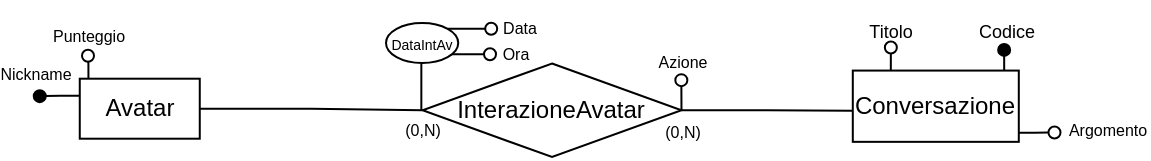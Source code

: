 <mxfile version="24.4.0" type="device">
  <diagram name="Pagina-1" id="KRL0TuMzTjyoawLpI3uU">
    <mxGraphModel dx="2066" dy="244" grid="1" gridSize="10" guides="1" tooltips="1" connect="1" arrows="1" fold="1" page="1" pageScale="1" pageWidth="827" pageHeight="1169" math="0" shadow="0">
      <root>
        <mxCell id="0" />
        <mxCell id="1" parent="0" />
        <mxCell id="NV9-FwMg0oB3upsIhusl-69" style="edgeStyle=orthogonalEdgeStyle;rounded=0;orthogonalLoop=1;jettySize=auto;html=1;exitX=1;exitY=0.5;exitDx=0;exitDy=0;entryX=0;entryY=0.5;entryDx=0;entryDy=0;endArrow=none;endFill=0;" parent="1" source="NV9-FwMg0oB3upsIhusl-1" target="NV9-FwMg0oB3upsIhusl-51" edge="1">
          <mxGeometry relative="1" as="geometry" />
        </mxCell>
        <mxCell id="NV9-FwMg0oB3upsIhusl-1" value="Avatar" style="whiteSpace=wrap;html=1;align=center;" parent="1" vertex="1">
          <mxGeometry x="-803.12" y="361.35" width="60" height="30" as="geometry" />
        </mxCell>
        <mxCell id="NV9-FwMg0oB3upsIhusl-2" value="&lt;font style=&quot;font-size: 8px;&quot;&gt;Punteggio&lt;/font&gt;" style="text;html=1;align=center;verticalAlign=middle;whiteSpace=wrap;rounded=1;strokeColor=none;" parent="1" vertex="1">
          <mxGeometry x="-823" y="327.85" width="49" height="23" as="geometry" />
        </mxCell>
        <mxCell id="NV9-FwMg0oB3upsIhusl-7" style="edgeStyle=orthogonalEdgeStyle;rounded=0;orthogonalLoop=1;jettySize=auto;html=1;exitX=0;exitY=0.25;exitDx=0;exitDy=0;endArrow=oval;endFill=1;" parent="1" edge="1">
          <mxGeometry relative="1" as="geometry">
            <mxPoint x="-823.12" y="370.08" as="targetPoint" />
            <mxPoint x="-803.12" y="369.85" as="sourcePoint" />
            <Array as="points">
              <mxPoint x="-813.12" y="370.08" />
            </Array>
          </mxGeometry>
        </mxCell>
        <mxCell id="NV9-FwMg0oB3upsIhusl-8" value="&lt;font style=&quot;font-size: 8px;&quot;&gt;Nickname&lt;/font&gt;" style="text;html=1;align=center;verticalAlign=middle;whiteSpace=wrap;rounded=1;strokeColor=none;" parent="1" vertex="1">
          <mxGeometry x="-840" y="346.35" width="30" height="23.5" as="geometry" />
        </mxCell>
        <mxCell id="NV9-FwMg0oB3upsIhusl-14" style="edgeStyle=orthogonalEdgeStyle;rounded=0;orthogonalLoop=1;jettySize=auto;html=1;exitX=0.152;exitY=-0.053;exitDx=0;exitDy=0;endArrow=oval;endFill=0;exitPerimeter=0;" parent="1" edge="1">
          <mxGeometry relative="1" as="geometry">
            <mxPoint x="-799" y="349.85" as="targetPoint" />
            <mxPoint x="-798.77" y="361.26" as="sourcePoint" />
            <Array as="points">
              <mxPoint x="-798.77" y="353.85" />
            </Array>
          </mxGeometry>
        </mxCell>
        <mxCell id="NV9-FwMg0oB3upsIhusl-22" value="&lt;font style=&quot;font-size: 8px;&quot;&gt;Argomento&lt;/font&gt;" style="text;html=1;align=center;verticalAlign=middle;whiteSpace=wrap;rounded=1;strokeColor=none;" parent="1" vertex="1">
          <mxGeometry x="-308.6" y="376.34" width="40" height="19" as="geometry" />
        </mxCell>
        <mxCell id="NV9-FwMg0oB3upsIhusl-23" style="edgeStyle=orthogonalEdgeStyle;rounded=0;orthogonalLoop=1;jettySize=auto;html=1;exitX=0.5;exitY=1;exitDx=0;exitDy=0;" parent="1" edge="1">
          <mxGeometry relative="1" as="geometry">
            <mxPoint x="-521.33" y="330.04" as="sourcePoint" />
            <mxPoint x="-521.33" y="330.04" as="targetPoint" />
          </mxGeometry>
        </mxCell>
        <mxCell id="NV9-FwMg0oB3upsIhusl-24" style="edgeStyle=orthogonalEdgeStyle;rounded=0;orthogonalLoop=1;jettySize=auto;html=1;exitX=0.5;exitY=1;exitDx=0;exitDy=0;" parent="1" edge="1">
          <mxGeometry relative="1" as="geometry">
            <mxPoint x="-469.1" y="344.43" as="sourcePoint" />
            <mxPoint x="-469.1" y="344.43" as="targetPoint" />
          </mxGeometry>
        </mxCell>
        <mxCell id="NV9-FwMg0oB3upsIhusl-25" style="edgeStyle=orthogonalEdgeStyle;rounded=0;orthogonalLoop=1;jettySize=auto;html=1;exitX=0.5;exitY=1;exitDx=0;exitDy=0;" parent="1" edge="1">
          <mxGeometry relative="1" as="geometry">
            <mxPoint x="-451.1" y="343.52" as="sourcePoint" />
            <mxPoint x="-451.1" y="343.52" as="targetPoint" />
          </mxGeometry>
        </mxCell>
        <mxCell id="NV9-FwMg0oB3upsIhusl-26" value="&lt;font style=&quot;font-size: 8px;&quot;&gt;(0,N)&lt;/font&gt;" style="text;html=1;align=center;verticalAlign=middle;whiteSpace=wrap;rounded=1;strokeColor=none;glass=0;" parent="1" vertex="1">
          <mxGeometry x="-513.08" y="383.49" width="22.5" height="6.75" as="geometry" />
        </mxCell>
        <mxCell id="NV9-FwMg0oB3upsIhusl-27" value="&lt;font style=&quot;font-size: 8px;&quot;&gt;(0,N)&lt;/font&gt;" style="text;html=1;align=center;verticalAlign=middle;whiteSpace=wrap;rounded=1;strokeColor=none;glass=0;" parent="1" vertex="1">
          <mxGeometry x="-643.19" y="381.45" width="22.5" height="8.79" as="geometry" />
        </mxCell>
        <mxCell id="NV9-FwMg0oB3upsIhusl-29" value="&lt;font style=&quot;font-size: 9px;&quot;&gt;Codice&lt;/font&gt;" style="text;html=1;align=center;verticalAlign=middle;whiteSpace=wrap;rounded=0;" parent="1" vertex="1">
          <mxGeometry x="-360.76" y="327.85" width="42.67" height="17.9" as="geometry" />
        </mxCell>
        <mxCell id="NV9-FwMg0oB3upsIhusl-30" style="edgeStyle=orthogonalEdgeStyle;rounded=0;orthogonalLoop=1;jettySize=auto;html=1;exitX=0.75;exitY=0;exitDx=0;exitDy=0;endArrow=oval;endFill=1;" parent="1" edge="1">
          <mxGeometry relative="1" as="geometry">
            <mxPoint x="-338.92" y="362.96" as="sourcePoint" />
            <mxPoint x="-340.92" y="346.96" as="targetPoint" />
          </mxGeometry>
        </mxCell>
        <mxCell id="NV9-FwMg0oB3upsIhusl-32" value="&lt;font style=&quot;font-size: 8px;&quot;&gt;Azione&lt;/font&gt;" style="text;html=1;align=center;verticalAlign=middle;whiteSpace=wrap;rounded=1;strokeColor=none;" parent="1" vertex="1">
          <mxGeometry x="-521.33" y="340.46" width="39" height="24" as="geometry" />
        </mxCell>
        <mxCell id="NV9-FwMg0oB3upsIhusl-33" style="edgeStyle=orthogonalEdgeStyle;rounded=0;orthogonalLoop=1;jettySize=auto;html=1;exitX=1.002;exitY=0.482;exitDx=0;exitDy=0;endArrow=oval;endFill=0;entryX=-0.112;entryY=0.718;entryDx=0;entryDy=0;entryPerimeter=0;exitPerimeter=0;" parent="1" edge="1">
          <mxGeometry relative="1" as="geometry">
            <mxPoint x="-338.99" y="388.374" as="sourcePoint" />
            <mxPoint x="-315.75" y="388.25" as="targetPoint" />
            <Array as="points">
              <mxPoint x="-325.74" y="388.25" />
            </Array>
          </mxGeometry>
        </mxCell>
        <mxCell id="NV9-FwMg0oB3upsIhusl-42" style="edgeStyle=orthogonalEdgeStyle;rounded=0;orthogonalLoop=1;jettySize=auto;html=1;endArrow=oval;endFill=0;exitX=1;exitY=0.5;exitDx=0;exitDy=0;" parent="1" source="NV9-FwMg0oB3upsIhusl-51" edge="1">
          <mxGeometry relative="1" as="geometry">
            <mxPoint x="-502.33" y="362.07" as="targetPoint" />
            <mxPoint x="-510.0" y="367.61" as="sourcePoint" />
            <Array as="points">
              <mxPoint x="-502.33" y="368.07" />
              <mxPoint x="-502.33" y="368.07" />
            </Array>
          </mxGeometry>
        </mxCell>
        <mxCell id="NV9-FwMg0oB3upsIhusl-43" value="&lt;font style=&quot;font-size: 8px;&quot;&gt;Ora&lt;/font&gt;" style="text;html=1;align=center;verticalAlign=middle;whiteSpace=wrap;rounded=1;strokeColor=none;glass=0;" parent="1" vertex="1">
          <mxGeometry x="-600.0" y="342.0" width="30" height="11.5" as="geometry" />
        </mxCell>
        <mxCell id="NV9-FwMg0oB3upsIhusl-44" style="edgeStyle=orthogonalEdgeStyle;rounded=0;orthogonalLoop=1;jettySize=auto;html=1;exitX=1;exitY=1;exitDx=0;exitDy=0;endArrow=oval;endFill=0;" parent="1" edge="1">
          <mxGeometry relative="1" as="geometry">
            <mxPoint x="-619.174" y="349.073" as="sourcePoint" />
            <mxPoint x="-598.0" y="348.93" as="targetPoint" />
          </mxGeometry>
        </mxCell>
        <mxCell id="NV9-FwMg0oB3upsIhusl-45" value="&lt;font style=&quot;font-size: 8px;&quot;&gt;Data&lt;/font&gt;" style="text;html=1;align=center;verticalAlign=middle;whiteSpace=wrap;rounded=1;strokeColor=none;glass=0;" parent="1" vertex="1">
          <mxGeometry x="-598.33" y="331.93" width="30" height="6.5" as="geometry" />
        </mxCell>
        <mxCell id="NV9-FwMg0oB3upsIhusl-46" style="edgeStyle=orthogonalEdgeStyle;rounded=0;orthogonalLoop=1;jettySize=auto;html=1;exitX=1;exitY=0;exitDx=0;exitDy=0;entryX=0.086;entryY=0.404;entryDx=0;entryDy=0;entryPerimeter=0;endArrow=oval;endFill=0;" parent="1" source="NV9-FwMg0oB3upsIhusl-47" edge="1">
          <mxGeometry relative="1" as="geometry">
            <mxPoint x="-597.42" y="335.756" as="targetPoint" />
          </mxGeometry>
        </mxCell>
        <mxCell id="NV9-FwMg0oB3upsIhusl-47" value="&lt;p style=&quot;line-height: 110%;&quot;&gt;&lt;font style=&quot;font-size: 7px;&quot;&gt;DataIntAv&lt;/font&gt;&lt;/p&gt;" style="ellipse;whiteSpace=wrap;html=1;" parent="1" vertex="1">
          <mxGeometry x="-650.0" y="333.5" width="36.12" height="20" as="geometry" />
        </mxCell>
        <mxCell id="NV9-FwMg0oB3upsIhusl-48" value="" style="endArrow=none;html=1;rounded=0;entryX=0.551;entryY=1.003;entryDx=0;entryDy=0;entryPerimeter=0;" parent="1" edge="1">
          <mxGeometry width="50" height="50" relative="1" as="geometry">
            <mxPoint x="-632.33" y="377.07" as="sourcePoint" />
            <mxPoint x="-632.33" y="353.72" as="targetPoint" />
          </mxGeometry>
        </mxCell>
        <mxCell id="NV9-FwMg0oB3upsIhusl-71" style="edgeStyle=orthogonalEdgeStyle;rounded=0;orthogonalLoop=1;jettySize=auto;html=1;exitX=1;exitY=0.5;exitDx=0;exitDy=0;endArrow=none;endFill=0;" parent="1" source="NV9-FwMg0oB3upsIhusl-51" edge="1">
          <mxGeometry relative="1" as="geometry">
            <mxPoint x="-417" y="377.353" as="targetPoint" />
          </mxGeometry>
        </mxCell>
        <mxCell id="NV9-FwMg0oB3upsIhusl-51" value="InterazioneAvatar" style="shape=rhombus;perimeter=rhombusPerimeter;whiteSpace=wrap;html=1;align=center;" parent="1" vertex="1">
          <mxGeometry x="-631.69" y="353.72" width="129.43" height="46.81" as="geometry" />
        </mxCell>
        <mxCell id="NV9-FwMg0oB3upsIhusl-52" style="edgeStyle=orthogonalEdgeStyle;rounded=0;orthogonalLoop=1;jettySize=auto;html=1;exitX=0.75;exitY=0;exitDx=0;exitDy=0;endArrow=oval;endFill=0;" parent="1" edge="1">
          <mxGeometry relative="1" as="geometry">
            <mxPoint x="-395.89" y="361.86" as="sourcePoint" />
            <mxPoint x="-397.57" y="345.75" as="targetPoint" />
          </mxGeometry>
        </mxCell>
        <mxCell id="NV9-FwMg0oB3upsIhusl-53" value="&lt;font style=&quot;font-size: 9px;&quot;&gt;Titolo&lt;/font&gt;" style="text;html=1;align=center;verticalAlign=middle;whiteSpace=wrap;rounded=0;" parent="1" vertex="1">
          <mxGeometry x="-418.6" y="327.85" width="42.67" height="17.9" as="geometry" />
        </mxCell>
        <mxCell id="NV9-FwMg0oB3upsIhusl-54" value="Conversazione" style="whiteSpace=wrap;html=1;align=center;" parent="1" vertex="1">
          <mxGeometry x="-416.6" y="357.29" width="83" height="35.63" as="geometry" />
        </mxCell>
      </root>
    </mxGraphModel>
  </diagram>
</mxfile>
